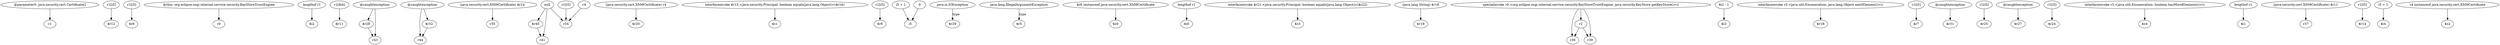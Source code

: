digraph g {
0[label="@parameter0: java.security.cert.Certificate[]"]
1[label="r1"]
0->1[label=""]
2[label="r1[i5]"]
3[label="$r12"]
2->3[label=""]
4[label="r1[i5]"]
5[label="$r8"]
4->5[label=""]
6[label="@this: org.eclipse.osgi.internal.service.security.KeyStoreTrustEngine"]
7[label="r0"]
6->7[label=""]
8[label="lengthof r1"]
9[label="$i2"]
8->9[label=""]
10[label="r1[$i4]"]
11[label="$r11"]
10->11[label=""]
12[label="@caughtexception"]
13[label="$r28"]
12->13[label=""]
14[label="@caughtexception"]
15[label="r44"]
14->15[label=""]
16[label="r43"]
12->16[label=""]
17[label="(java.security.cert.X509Certificate) $r14"]
18[label="r35"]
17->18[label=""]
19[label="null"]
20[label="$r40"]
19->20[label=""]
21[label="(java.security.cert.X509Certificate) r4"]
22[label="$r20"]
21->22[label=""]
23[label="interfaceinvoke $r15.<java.security.Principal: boolean equals(java.lang.Object)>($r16)"]
24[label="$z1"]
23->24[label=""]
25[label="r1[i5]"]
26[label="r34"]
25->26[label=""]
27[label="r1[i5]"]
28[label="$r6"]
27->28[label=""]
29[label="r41"]
20->29[label=""]
30[label="i5 + 1"]
31[label="i5"]
30->31[label=""]
13->16[label=""]
32[label="java.io.IOException"]
33[label="$r29"]
32->33[label="type"]
34[label="java.lang.IllegalArgumentException"]
35[label="$r5"]
34->35[label="type"]
36[label="$r6 instanceof java.security.cert.X509Certificate"]
37[label="$z0"]
36->37[label=""]
38[label="lengthof r1"]
39[label="$i0"]
38->39[label=""]
40[label="$r32"]
40->15[label=""]
41[label="interfaceinvoke $r21.<java.security.Principal: boolean equals(java.lang.Object)>($r22)"]
42[label="$z3"]
41->42[label=""]
43[label="(java.lang.String) $r18"]
44[label="$r19"]
43->44[label=""]
45[label="specialinvoke r0.<org.eclipse.osgi.internal.service.security.KeyStoreTrustEngine: java.security.KeyStore getKeyStore()>()"]
46[label="r36"]
45->46[label=""]
47[label="r39"]
45->47[label=""]
48[label="r2"]
45->48[label=""]
49[label="$i2 - 1"]
50[label="$i3"]
49->50[label=""]
51[label="interfaceinvoke r3.<java.util.Enumeration: java.lang.Object nextElement()>()"]
52[label="$r18"]
51->52[label=""]
53[label="r1[i5]"]
54[label="$r7"]
53->54[label=""]
55[label="@caughtexception"]
56[label="$r31"]
55->56[label=""]
57[label="0"]
57->31[label=""]
14->40[label=""]
58[label="r1[i5]"]
59[label="$r25"]
58->59[label=""]
60[label="@caughtexception"]
61[label="$r27"]
60->61[label=""]
62[label="r1[i5]"]
63[label="$r24"]
62->63[label=""]
48->47[label=""]
64[label="r4"]
64->26[label=""]
65[label="interfaceinvoke r3.<java.util.Enumeration: boolean hasMoreElements()>()"]
66[label="$z4"]
65->66[label=""]
67[label="lengthof r1"]
68[label="$i1"]
67->68[label=""]
69[label="(java.security.cert.X509Certificate) $r11"]
70[label="r37"]
69->70[label=""]
19->26[label=""]
19->29[label=""]
71[label="r1[i5]"]
72[label="$r14"]
71->72[label=""]
73[label="i5 + 1"]
74[label="$i4"]
73->74[label=""]
48->46[label=""]
75[label="r4 instanceof java.security.cert.X509Certificate"]
76[label="$z2"]
75->76[label=""]
}